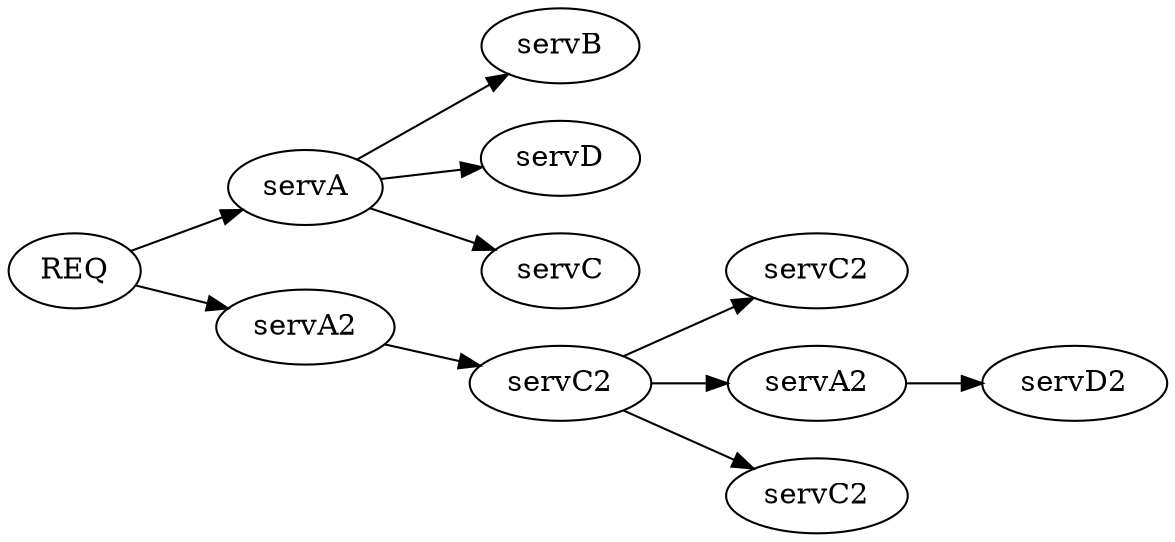 strict digraph "" {
	graph [rankdir=LR];
	node [label="\N"];

  LOGIN_1 [dur=7043,
    id=LOGIN_1,
    label="servA",
    serv=servA];

  LOGIN_1_1 [dur=57,
    id=LOGIN_1_1,
    label="servB",
    serv=servB];

  LOGIN_1_2 [dur=189,
    id=LOGIN_1_2,
    label="servD",
    serv=servD];

  LOGIN_1_3 [dur=542,
    id=LOGIN_1_3,
    label="servC",
    serv=servC];


  LOGIN_1 -> LOGIN_1_1;
  LOGIN_1 -> LOGIN_1_2;
  LOGIN_1 -> LOGIN_1_3;


  LOGIN_2 [dur=13891,
    id=LOGIN_2,
    label="servA2",
    serv=servA];

  LOGIN_2_1 [dur=6073,
    id=LOGIN_2_1,
    label="servC2",
    serv=servC];

  LOGIN_2_1_1 [dur=4985,
    id=LOGIN_2_1_1,
    label="servC2",
    serv=servC];

  LOGIN_2_1_2 [dur=828,
    id=LOGIN_2_1_2,
    label="servA2",
    serv=servA];

  LOGIN_2_1_2_1 [dur=408,
    id=LOGIN_2_1_2_1,
    label="servD2",
    serv=servD];


  LOGIN_2 -> LOGIN_2_1
  LOGIN_2_1 -> LOGIN_2_1_1
  LOGIN_2_1 -> LOGIN_2_1_2
  LOGIN_2_1_2 -> LOGIN_2_1_2_1


  LOGIN_2_1_3 [dur=443,
    id=LOGIN_2_1_3,
    label="servC2",
    serv=servC];

  LOGIN_2_1 -> LOGIN_2_1_3


  INPUT [dur=0,
    id=REQ,
    label="REQ",
    serv=SREQ];

  INPUT -> LOGIN_1
  INPUT -> LOGIN_2
}
